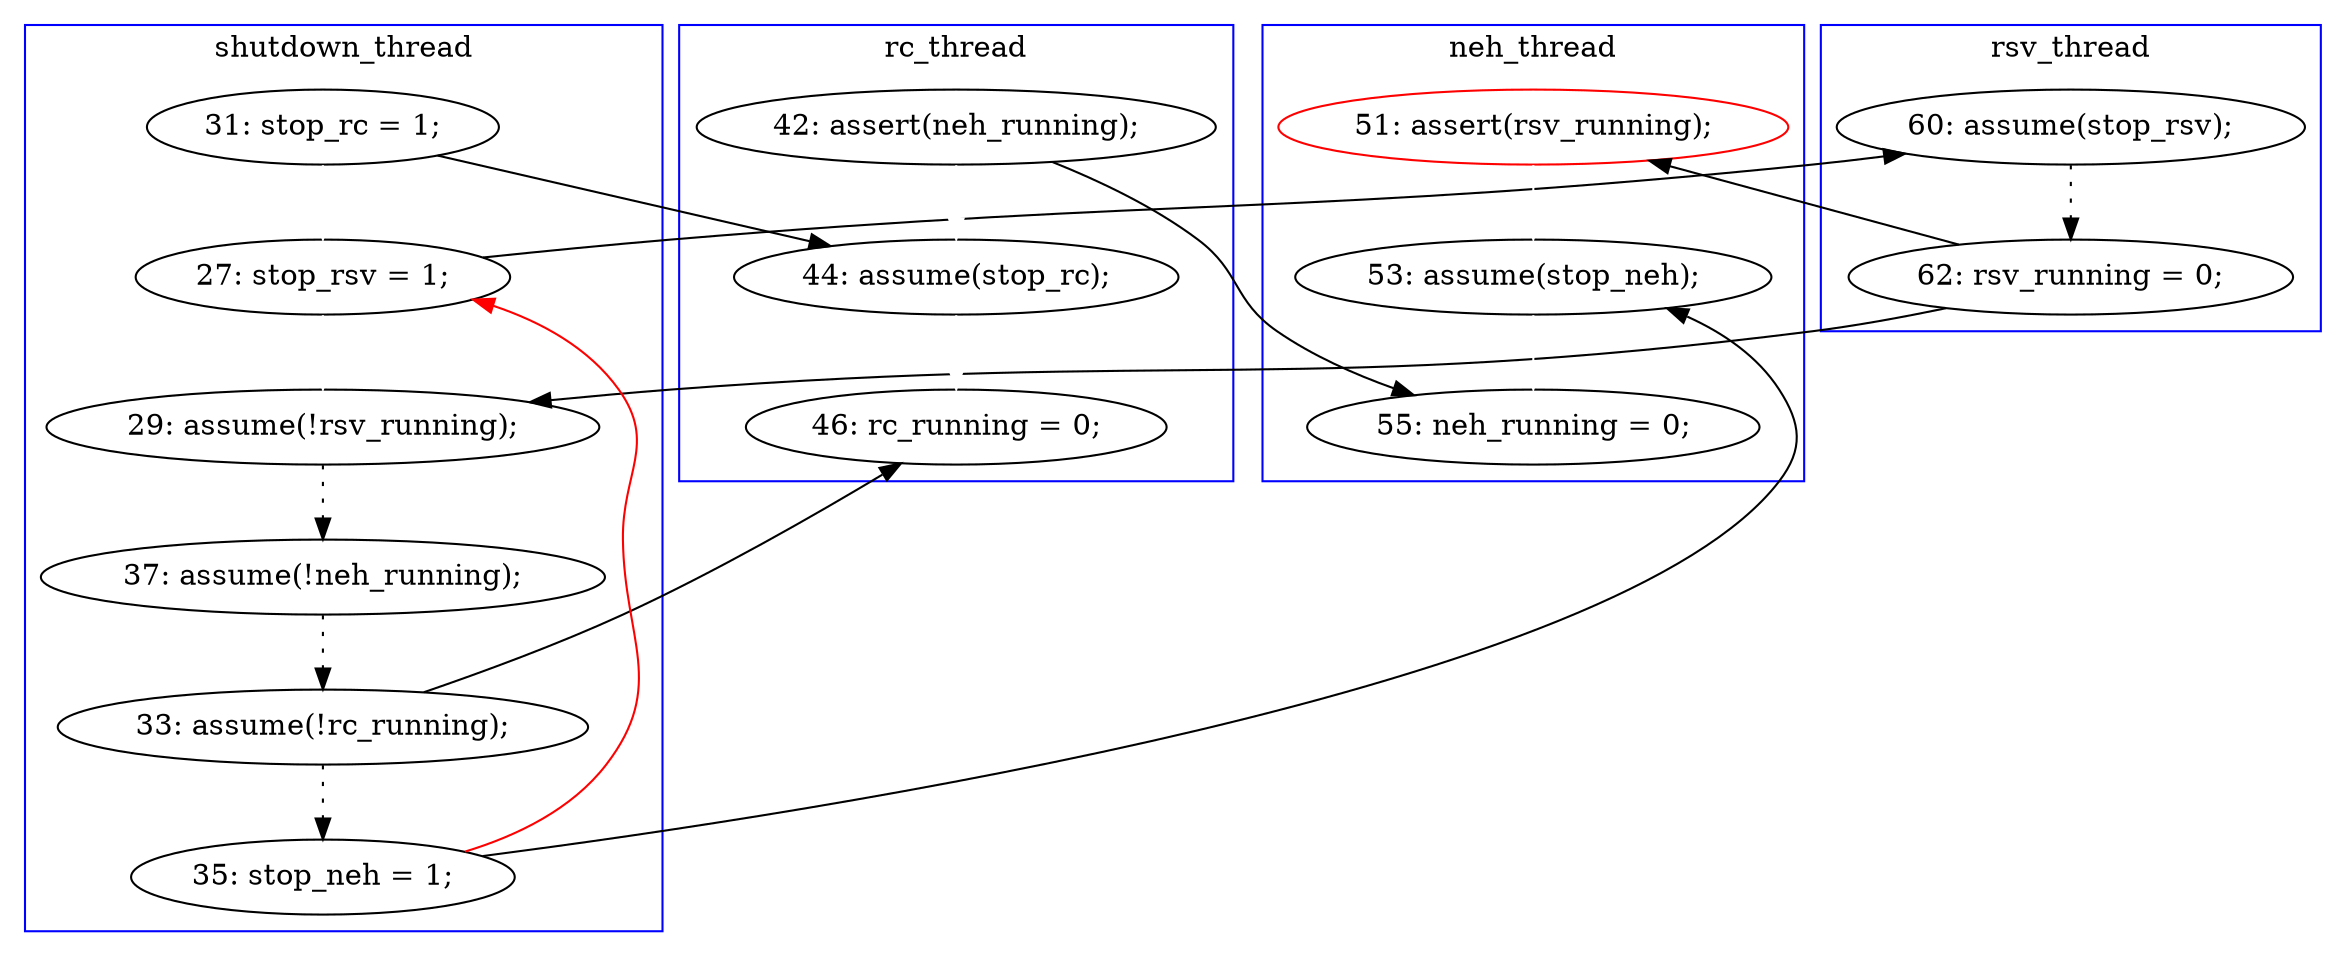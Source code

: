 digraph Counterexample {
	11 -> 12 [color = white, style = solid]
	20 -> 21 [color = black, style = solid, constraint = false]
	26 -> 29 [color = black, style = solid, constraint = false]
	20 -> 23 [color = black, style = solid, constraint = false]
	34 -> 37 [color = white, style = solid]
	22 -> 29 [color = white, style = solid]
	23 -> 34 [color = white, style = solid]
	25 -> 26 [color = black, style = dotted]
	15 -> 37 [color = black, style = solid, constraint = false]
	19 -> 20 [color = black, style = dotted]
	15 -> 22 [color = white, style = solid]
	12 -> 21 [color = white, style = solid]
	11 -> 22 [color = black, style = solid, constraint = false]
	26 -> 28 [color = black, style = dotted]
	28 -> 12 [color = red, style = solid, constraint = false]
	21 -> 25 [color = black, style = dotted]
	28 -> 34 [color = black, style = solid, constraint = false]
	12 -> 19 [color = black, style = solid, constraint = false]
	subgraph cluster4 {
		label = rsv_thread
		color = blue
		19  [label = "60: assume(stop_rsv);"]
		20  [label = "62: rsv_running = 0;"]
	}
	subgraph cluster2 {
		label = rc_thread
		color = blue
		29  [label = "46: rc_running = 0;"]
		15  [label = "42: assert(neh_running);"]
		22  [label = "44: assume(stop_rc);"]
	}
	subgraph cluster1 {
		label = shutdown_thread
		color = blue
		26  [label = "33: assume(!rc_running);"]
		21  [label = "29: assume(!rsv_running);"]
		11  [label = "31: stop_rc = 1;"]
		28  [label = "35: stop_neh = 1;"]
		25  [label = "37: assume(!neh_running);"]
		12  [label = "27: stop_rsv = 1;"]
	}
	subgraph cluster3 {
		label = neh_thread
		color = blue
		34  [label = "53: assume(stop_neh);"]
		23  [label = "51: assert(rsv_running);", color = red]
		37  [label = "55: neh_running = 0;"]
	}
}
